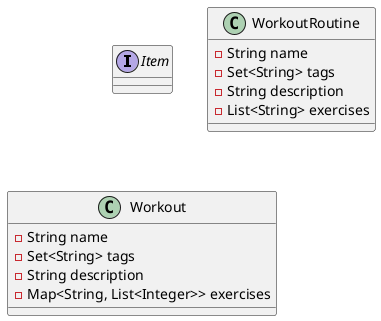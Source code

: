 @startuml

interface Item

class WorkoutRoutine {
    -String name
    -Set<String> tags
    -String description
    -List<String> exercises
 }

class Workout {
    -String name
    -Set<String> tags
    -String description
    -Map<String, List<Integer>> exercises
}



newpage
class WorkoutRoutineDao {}
class WorkoutDao {
}
class createWorkoutRoutineRequest {}
class createWorkoutRoutineResponse {}
class createWorkoutRoutineActivity {}

class getWorkoutRoutineActivity {}
class getWorkoutRoutineRequest {}
class getWorkoutRoutineResponse {}

class removeWorkoutRoutineActivity {}
class removeWorkoutRoutineRequest {}
class removeWorkoutRoutineResponse {}

class updateWorkoutRoutineActivity {}
class updateWorkoutRoutineRequest {}
class updateWorkoutRoutineResponse {}

class createWorkoutRequest {}
class createWorkoutResponse {}
class createWorkoutActivity {}

class getWorkoutActivity {}
class getWorkoutRequest {}
class getWorkoutResponse {}

class ModelConverter{}

WorkoutRoutineDao --o createWorkoutRoutineActivity
WorkoutRoutineDao --o getWorkoutRoutineActivity
WorkoutRoutineDao --o removeWorkoutRoutineActivity
WorkoutRoutineDao --o updateWorkoutRoutineActivity

WorkoutDao --o createWorkoutActivity
WorkoutDao --o getWorkoutActivity

createWorkoutRoutineRequest --> createWorkoutRoutineActivity
createWorkoutRoutineActivity --> createWorkoutRoutineResponse

getWorkoutRoutineRequest --> getWorkoutRoutineActivity
getWorkoutRoutineActivity --> getWorkoutRoutineResponse

removeWorkoutRoutineRequest --> removeWorkoutRoutineActivity
removeWorkoutRoutineActivity --> removeWorkoutRoutineResponse

updateWorkoutRoutineRequest --> updateWorkoutRoutineActivity
updateWorkoutRoutineActivity --> updateWorkoutRoutineResponse

createWorkoutRequest --> createWorkoutActivity
createWorkoutActivity --> createWorkoutResponse

getWorkoutRequest --> getWorkoutActivity
getWorkoutActivity --> getWorkoutResponse

createWorkoutActivity--ModelConverter
getWorkoutActivity--ModelConverter
createWorkoutRoutineActivity -- ModelConverter
getWorkoutRoutineActivity -- ModelConverter
removeWorkoutRoutineActivity -- ModelConverter
updateWorkoutRoutineActivity -- ModelConverter

ModelConverter --> WorkoutRoutineModel
ModelConverter --> WorkoutModel

WorkoutRoutineModel --o createWorkoutRoutineResponse
WorkoutRoutineModel --o getWorkoutRoutineResponse
WorkoutRoutineModel --o removeWorkoutRoutineResponse
WorkoutRoutineModel --o updateWorkoutRoutineResponse
WorkoutModel --o createWorkoutResponse
WorkoutModel --o getWorkoutResponse

DynamoDBMapper--o WorkoutRoutineDao
DynamoDBMapper--o WorkoutDao

newpage
createWorkoutRoutine.js <--> WorkoutRoutineHeader.js
WorkoutRoutineHeader.js <--> WorkoutRoutinePlayListClient.js
WorkoutRoutinePlayListClient.js <--> APIGatewayAWS
APIGatewayAWS <--> createWorkoutRoutineActivity
user <--> workoutroutine.html

createWorkout.js <--> WorkoutHeader.js
WorkoutHeader.js <--> WorkoutPlayListClient.js
WorkoutPlayListClient.js <--> APIGatewayAWS
APIGatewayAWS <--> createWorkoutActivity
user <--> workout.html

@enduml
